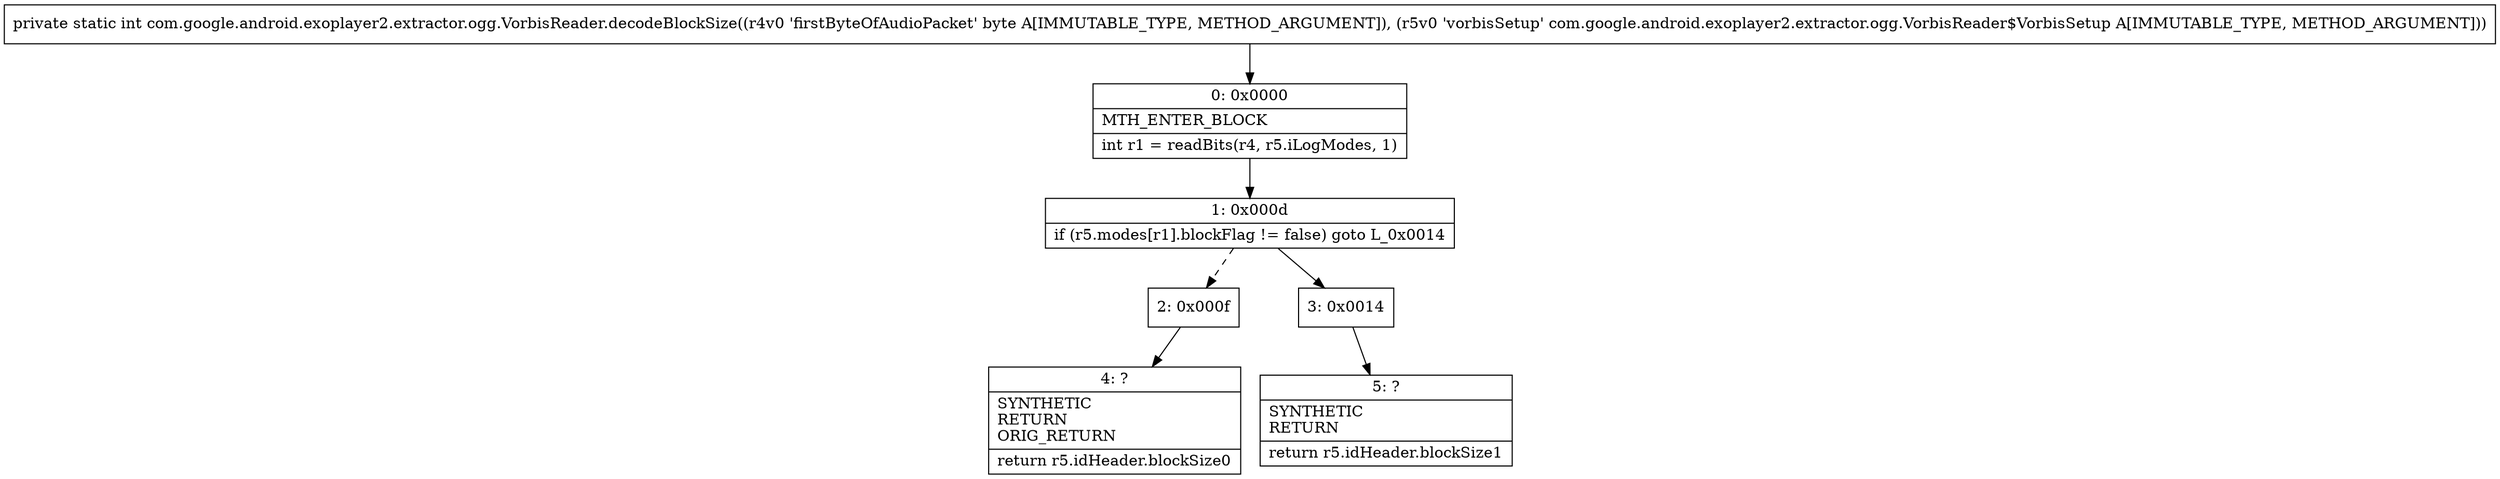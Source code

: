 digraph "CFG forcom.google.android.exoplayer2.extractor.ogg.VorbisReader.decodeBlockSize(BLcom\/google\/android\/exoplayer2\/extractor\/ogg\/VorbisReader$VorbisSetup;)I" {
Node_0 [shape=record,label="{0\:\ 0x0000|MTH_ENTER_BLOCK\l|int r1 = readBits(r4, r5.iLogModes, 1)\l}"];
Node_1 [shape=record,label="{1\:\ 0x000d|if (r5.modes[r1].blockFlag != false) goto L_0x0014\l}"];
Node_2 [shape=record,label="{2\:\ 0x000f}"];
Node_3 [shape=record,label="{3\:\ 0x0014}"];
Node_4 [shape=record,label="{4\:\ ?|SYNTHETIC\lRETURN\lORIG_RETURN\l|return r5.idHeader.blockSize0\l}"];
Node_5 [shape=record,label="{5\:\ ?|SYNTHETIC\lRETURN\l|return r5.idHeader.blockSize1\l}"];
MethodNode[shape=record,label="{private static int com.google.android.exoplayer2.extractor.ogg.VorbisReader.decodeBlockSize((r4v0 'firstByteOfAudioPacket' byte A[IMMUTABLE_TYPE, METHOD_ARGUMENT]), (r5v0 'vorbisSetup' com.google.android.exoplayer2.extractor.ogg.VorbisReader$VorbisSetup A[IMMUTABLE_TYPE, METHOD_ARGUMENT])) }"];
MethodNode -> Node_0;
Node_0 -> Node_1;
Node_1 -> Node_2[style=dashed];
Node_1 -> Node_3;
Node_2 -> Node_4;
Node_3 -> Node_5;
}

